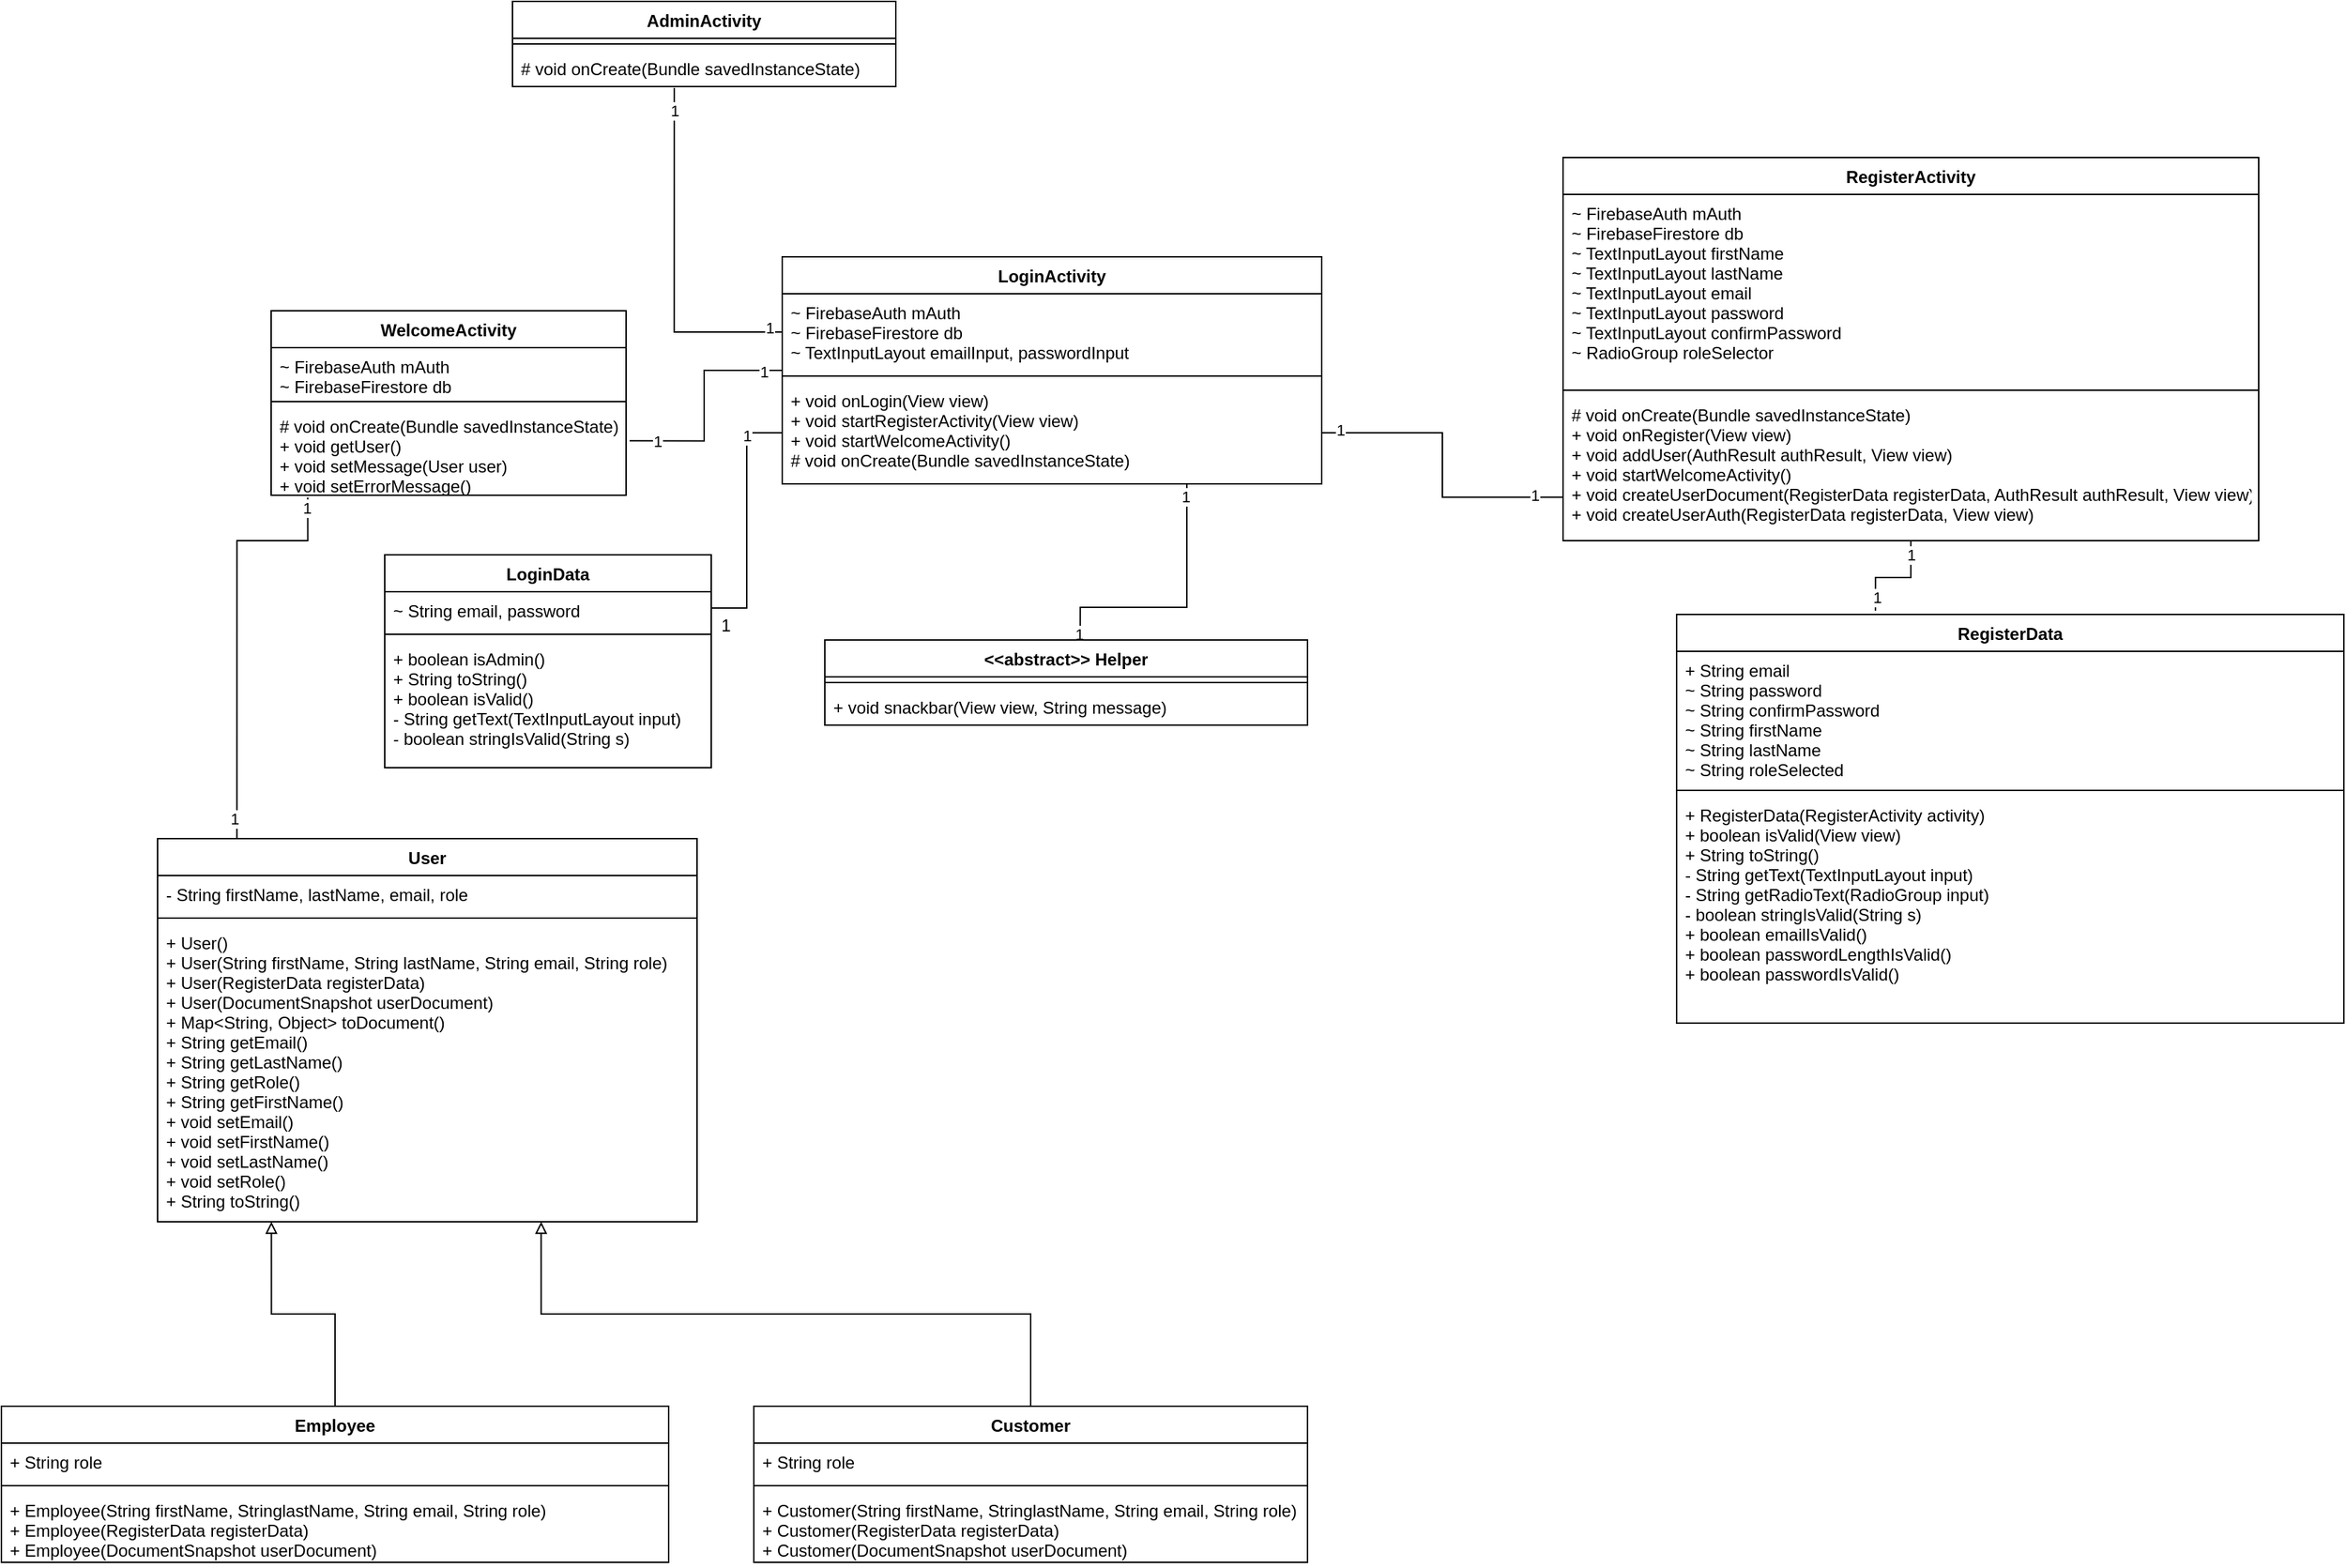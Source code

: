 <mxfile version="13.7.8" type="device"><diagram id="D2HrYbG22YgQxRuIc12b" name="Page-1"><mxGraphModel dx="1185" dy="589" grid="1" gridSize="10" guides="1" tooltips="1" connect="1" arrows="1" fold="1" page="1" pageScale="1" pageWidth="1920" pageHeight="1200" math="0" shadow="0"><root><mxCell id="0"/><mxCell id="1" parent="0"/><mxCell id="XRfNM3cOKz3B6UaUAQm8-4" style="edgeStyle=orthogonalEdgeStyle;rounded=0;orthogonalLoop=1;jettySize=auto;html=1;exitX=1;exitY=0.5;exitDx=0;exitDy=0;entryX=0;entryY=0.7;entryDx=0;entryDy=0;entryPerimeter=0;endArrow=none;endFill=0;" parent="1" source="BWhEAun63Gupic3MjZ6a-29" target="BWhEAun63Gupic3MjZ6a-37" edge="1"><mxGeometry relative="1" as="geometry"/></mxCell><mxCell id="XRfNM3cOKz3B6UaUAQm8-36" value="1" style="edgeLabel;html=1;align=center;verticalAlign=middle;resizable=0;points=[];" parent="XRfNM3cOKz3B6UaUAQm8-4" vertex="1" connectable="0"><mxGeometry x="0.814" y="2" relative="1" as="geometry"><mxPoint as="offset"/></mxGeometry></mxCell><mxCell id="XRfNM3cOKz3B6UaUAQm8-37" value="1" style="edgeLabel;html=1;align=center;verticalAlign=middle;resizable=0;points=[];" parent="XRfNM3cOKz3B6UaUAQm8-4" vertex="1" connectable="0"><mxGeometry x="-0.885" y="2" relative="1" as="geometry"><mxPoint as="offset"/></mxGeometry></mxCell><mxCell id="XRfNM3cOKz3B6UaUAQm8-6" style="edgeStyle=orthogonalEdgeStyle;rounded=0;orthogonalLoop=1;jettySize=auto;html=1;exitX=0;exitY=0.5;exitDx=0;exitDy=0;entryX=0.422;entryY=1.038;entryDx=0;entryDy=0;entryPerimeter=0;endArrow=none;endFill=0;" parent="1" source="BWhEAun63Gupic3MjZ6a-27" target="BWhEAun63Gupic3MjZ6a-17" edge="1"><mxGeometry relative="1" as="geometry"/></mxCell><mxCell id="XRfNM3cOKz3B6UaUAQm8-42" value="1" style="edgeLabel;html=1;align=center;verticalAlign=middle;resizable=0;points=[];" parent="XRfNM3cOKz3B6UaUAQm8-6" vertex="1" connectable="0"><mxGeometry x="0.876" relative="1" as="geometry"><mxPoint as="offset"/></mxGeometry></mxCell><mxCell id="XRfNM3cOKz3B6UaUAQm8-43" value="1" style="edgeLabel;html=1;align=center;verticalAlign=middle;resizable=0;points=[];" parent="XRfNM3cOKz3B6UaUAQm8-6" vertex="1" connectable="0"><mxGeometry x="-0.928" y="-3" relative="1" as="geometry"><mxPoint as="offset"/></mxGeometry></mxCell><mxCell id="XRfNM3cOKz3B6UaUAQm8-23" style="edgeStyle=orthogonalEdgeStyle;rounded=0;orthogonalLoop=1;jettySize=auto;html=1;exitX=0.75;exitY=1;exitDx=0;exitDy=0;entryX=0.529;entryY=0;entryDx=0;entryDy=0;entryPerimeter=0;endArrow=none;endFill=0;" parent="1" source="BWhEAun63Gupic3MjZ6a-26" target="BWhEAun63Gupic3MjZ6a-18" edge="1"><mxGeometry relative="1" as="geometry"><mxPoint x="1040" y="520" as="targetPoint"/><Array as="points"><mxPoint x="855" y="497"/><mxPoint x="1040" y="497"/></Array></mxGeometry></mxCell><mxCell id="GQ5GTohi9CIT8Ik7gsC_-12" value="1" style="edgeLabel;html=1;align=center;verticalAlign=middle;resizable=0;points=[];" vertex="1" connectable="0" parent="XRfNM3cOKz3B6UaUAQm8-23"><mxGeometry x="0.956" y="-1" relative="1" as="geometry"><mxPoint as="offset"/></mxGeometry></mxCell><mxCell id="GQ5GTohi9CIT8Ik7gsC_-41" value="1" style="edgeLabel;html=1;align=center;verticalAlign=middle;resizable=0;points=[];" vertex="1" connectable="0" parent="XRfNM3cOKz3B6UaUAQm8-23"><mxGeometry x="-0.902" y="-1" relative="1" as="geometry"><mxPoint as="offset"/></mxGeometry></mxCell><mxCell id="XRfNM3cOKz3B6UaUAQm8-32" style="edgeStyle=orthogonalEdgeStyle;rounded=0;orthogonalLoop=1;jettySize=auto;html=1;exitX=0.5;exitY=1;exitDx=0;exitDy=0;entryX=0.298;entryY=-0.009;entryDx=0;entryDy=0;entryPerimeter=0;endArrow=none;endFill=0;" parent="1" source="BWhEAun63Gupic3MjZ6a-34" target="XRfNM3cOKz3B6UaUAQm8-10" edge="1"><mxGeometry relative="1" as="geometry"/></mxCell><mxCell id="XRfNM3cOKz3B6UaUAQm8-38" value="1" style="edgeLabel;html=1;align=center;verticalAlign=middle;resizable=0;points=[];" parent="XRfNM3cOKz3B6UaUAQm8-32" vertex="1" connectable="0"><mxGeometry x="0.76" y="1" relative="1" as="geometry"><mxPoint y="-1" as="offset"/></mxGeometry></mxCell><mxCell id="XRfNM3cOKz3B6UaUAQm8-39" value="1" style="edgeLabel;html=1;align=center;verticalAlign=middle;resizable=0;points=[];" parent="XRfNM3cOKz3B6UaUAQm8-32" vertex="1" connectable="0"><mxGeometry x="-0.74" relative="1" as="geometry"><mxPoint as="offset"/></mxGeometry></mxCell><mxCell id="XRfNM3cOKz3B6UaUAQm8-46" style="edgeStyle=orthogonalEdgeStyle;rounded=0;orthogonalLoop=1;jettySize=auto;html=1;exitX=0;exitY=0.5;exitDx=0;exitDy=0;entryX=1;entryY=0.25;entryDx=0;entryDy=0;endArrow=none;endFill=0;" parent="1" source="BWhEAun63Gupic3MjZ6a-29" target="BWhEAun63Gupic3MjZ6a-30" edge="1"><mxGeometry relative="1" as="geometry"/></mxCell><mxCell id="GQ5GTohi9CIT8Ik7gsC_-43" value="1" style="edgeLabel;html=1;align=center;verticalAlign=middle;resizable=0;points=[];" vertex="1" connectable="0" parent="XRfNM3cOKz3B6UaUAQm8-46"><mxGeometry x="-0.712" y="2" relative="1" as="geometry"><mxPoint x="-2" y="2" as="offset"/></mxGeometry></mxCell><mxCell id="BWhEAun63Gupic3MjZ6a-30" value="LoginData" style="swimlane;fontStyle=1;align=center;verticalAlign=top;childLayout=stackLayout;horizontal=1;startSize=26;horizontalStack=0;resizeParent=1;resizeParentMax=0;resizeLast=0;collapsible=1;marginBottom=0;" parent="1" vertex="1"><mxGeometry x="300" y="460" width="230" height="150" as="geometry"/></mxCell><mxCell id="BWhEAun63Gupic3MjZ6a-31" value="~ String email, password" style="text;strokeColor=none;fillColor=none;align=left;verticalAlign=top;spacingLeft=4;spacingRight=4;overflow=hidden;rotatable=0;points=[[0,0.5],[1,0.5]];portConstraint=eastwest;" parent="BWhEAun63Gupic3MjZ6a-30" vertex="1"><mxGeometry y="26" width="230" height="26" as="geometry"/></mxCell><mxCell id="BWhEAun63Gupic3MjZ6a-32" value="" style="line;strokeWidth=1;fillColor=none;align=left;verticalAlign=middle;spacingTop=-1;spacingLeft=3;spacingRight=3;rotatable=0;labelPosition=right;points=[];portConstraint=eastwest;" parent="BWhEAun63Gupic3MjZ6a-30" vertex="1"><mxGeometry y="52" width="230" height="8" as="geometry"/></mxCell><mxCell id="BWhEAun63Gupic3MjZ6a-33" value="+ boolean isAdmin()&#xA;+ String toString()&#xA;+ boolean isValid()&#xA;- String getText(TextInputLayout input)&#xA;- boolean stringIsValid(String s)&#xA;&#xA;" style="text;strokeColor=none;fillColor=none;align=left;verticalAlign=top;spacingLeft=4;spacingRight=4;overflow=hidden;rotatable=0;points=[[0,0.5],[1,0.5]];portConstraint=eastwest;" parent="BWhEAun63Gupic3MjZ6a-30" vertex="1"><mxGeometry y="60" width="230" height="90" as="geometry"/></mxCell><mxCell id="GQ5GTohi9CIT8Ik7gsC_-2" style="edgeStyle=orthogonalEdgeStyle;rounded=0;orthogonalLoop=1;jettySize=auto;html=1;exitX=0;exitY=0.5;exitDx=0;exitDy=0;endArrow=none;endFill=0;entryX=1.01;entryY=0.382;entryDx=0;entryDy=0;entryPerimeter=0;" edge="1" parent="1" source="BWhEAun63Gupic3MjZ6a-26" target="GQ5GTohi9CIT8Ik7gsC_-30"><mxGeometry relative="1" as="geometry"><mxPoint x="359" y="437" as="targetPoint"/></mxGeometry></mxCell><mxCell id="GQ5GTohi9CIT8Ik7gsC_-3" value="1" style="edgeLabel;html=1;align=center;verticalAlign=middle;resizable=0;points=[];" vertex="1" connectable="0" parent="GQ5GTohi9CIT8Ik7gsC_-2"><mxGeometry x="-0.829" y="1" relative="1" as="geometry"><mxPoint as="offset"/></mxGeometry></mxCell><mxCell id="GQ5GTohi9CIT8Ik7gsC_-32" value="1" style="edgeLabel;html=1;align=center;verticalAlign=middle;resizable=0;points=[];" vertex="1" connectable="0" parent="GQ5GTohi9CIT8Ik7gsC_-2"><mxGeometry x="0.748" relative="1" as="geometry"><mxPoint as="offset"/></mxGeometry></mxCell><mxCell id="BWhEAun63Gupic3MjZ6a-14" value="AdminActivity" style="swimlane;fontStyle=1;align=center;verticalAlign=top;childLayout=stackLayout;horizontal=1;startSize=26;horizontalStack=0;resizeParent=1;resizeParentMax=0;resizeLast=0;collapsible=1;marginBottom=0;" parent="1" vertex="1"><mxGeometry x="390" y="70" width="270" height="60" as="geometry"/></mxCell><mxCell id="BWhEAun63Gupic3MjZ6a-16" value="" style="line;strokeWidth=1;fillColor=none;align=left;verticalAlign=middle;spacingTop=-1;spacingLeft=3;spacingRight=3;rotatable=0;labelPosition=right;points=[];portConstraint=eastwest;" parent="BWhEAun63Gupic3MjZ6a-14" vertex="1"><mxGeometry y="26" width="270" height="8" as="geometry"/></mxCell><mxCell id="BWhEAun63Gupic3MjZ6a-17" value="# void onCreate(Bundle savedInstanceState)" style="text;strokeColor=none;fillColor=none;align=left;verticalAlign=top;spacingLeft=4;spacingRight=4;overflow=hidden;rotatable=0;points=[[0,0.5],[1,0.5]];portConstraint=eastwest;" parent="BWhEAun63Gupic3MjZ6a-14" vertex="1"><mxGeometry y="34" width="270" height="26" as="geometry"/></mxCell><mxCell id="XRfNM3cOKz3B6UaUAQm8-15" value="User" style="swimlane;fontStyle=1;align=center;verticalAlign=top;childLayout=stackLayout;horizontal=1;startSize=26;horizontalStack=0;resizeParent=1;resizeParentMax=0;resizeLast=0;collapsible=1;marginBottom=0;" parent="1" vertex="1"><mxGeometry x="140" y="660" width="380" height="270" as="geometry"/></mxCell><mxCell id="XRfNM3cOKz3B6UaUAQm8-16" value="- String firstName, lastName, email, role" style="text;strokeColor=none;fillColor=none;align=left;verticalAlign=top;spacingLeft=4;spacingRight=4;overflow=hidden;rotatable=0;points=[[0,0.5],[1,0.5]];portConstraint=eastwest;" parent="XRfNM3cOKz3B6UaUAQm8-15" vertex="1"><mxGeometry y="26" width="380" height="26" as="geometry"/></mxCell><mxCell id="XRfNM3cOKz3B6UaUAQm8-17" value="" style="line;strokeWidth=1;fillColor=none;align=left;verticalAlign=middle;spacingTop=-1;spacingLeft=3;spacingRight=3;rotatable=0;labelPosition=right;points=[];portConstraint=eastwest;" parent="XRfNM3cOKz3B6UaUAQm8-15" vertex="1"><mxGeometry y="52" width="380" height="8" as="geometry"/></mxCell><mxCell id="XRfNM3cOKz3B6UaUAQm8-18" value="+ User()&#xA;+ User(String firstName, String lastName, String email, String role)&#xA;+ User(RegisterData registerData)&#xA;+ User(DocumentSnapshot userDocument)&#xA;+ Map&lt;String, Object&gt; toDocument()&#xA;+ String getEmail()&#xA;+ String getLastName()&#xA;+ String getRole()&#xA;+ String getFirstName()&#xA;+ void setEmail()&#xA;+ void setFirstName()&#xA;+ void setLastName() &#xA;+ void setRole()&#xA;+ String toString()&#xA;&#xA;" style="text;strokeColor=none;fillColor=none;align=left;verticalAlign=top;spacingLeft=4;spacingRight=4;overflow=hidden;rotatable=0;points=[[0,0.5],[1,0.5]];portConstraint=eastwest;" parent="XRfNM3cOKz3B6UaUAQm8-15" vertex="1"><mxGeometry y="60" width="380" height="210" as="geometry"/></mxCell><mxCell id="BWhEAun63Gupic3MjZ6a-34" value="RegisterActivity&#xA;" style="swimlane;fontStyle=1;align=center;verticalAlign=top;childLayout=stackLayout;horizontal=1;startSize=26;horizontalStack=0;resizeParent=1;resizeParentMax=0;resizeLast=0;collapsible=1;marginBottom=0;" parent="1" vertex="1"><mxGeometry x="1130" y="180" width="490" height="270" as="geometry"/></mxCell><mxCell id="BWhEAun63Gupic3MjZ6a-35" value="~ FirebaseAuth mAuth&#xA;~ FirebaseFirestore db&#xA;~ TextInputLayout firstName&#xA;~ TextInputLayout lastName&#xA;~ TextInputLayout email&#xA;~ TextInputLayout password&#xA;~ TextInputLayout confirmPassword&#xA;~ RadioGroup roleSelector&#xA;&#xA;" style="text;strokeColor=none;fillColor=none;align=left;verticalAlign=top;spacingLeft=4;spacingRight=4;overflow=hidden;rotatable=0;points=[[0,0.5],[1,0.5]];portConstraint=eastwest;" parent="BWhEAun63Gupic3MjZ6a-34" vertex="1"><mxGeometry y="26" width="490" height="134" as="geometry"/></mxCell><mxCell id="BWhEAun63Gupic3MjZ6a-36" value="" style="line;strokeWidth=1;fillColor=none;align=left;verticalAlign=middle;spacingTop=-1;spacingLeft=3;spacingRight=3;rotatable=0;labelPosition=right;points=[];portConstraint=eastwest;" parent="BWhEAun63Gupic3MjZ6a-34" vertex="1"><mxGeometry y="160" width="490" height="8" as="geometry"/></mxCell><mxCell id="BWhEAun63Gupic3MjZ6a-37" value="# void onCreate(Bundle savedInstanceState)&#xA;+ void onRegister(View view)&#xA;+ void addUser(AuthResult authResult, View view)&#xA;+ void startWelcomeActivity()&#xA;+ void createUserDocument(RegisterData registerData, AuthResult authResult, View view)&#xA;+ void createUserAuth(RegisterData registerData, View view)&#xA;&#xA;" style="text;strokeColor=none;fillColor=none;align=left;verticalAlign=top;spacingLeft=4;spacingRight=4;overflow=hidden;rotatable=0;points=[[0,0.5],[1,0.5]];portConstraint=eastwest;" parent="BWhEAun63Gupic3MjZ6a-34" vertex="1"><mxGeometry y="168" width="490" height="102" as="geometry"/></mxCell><mxCell id="GQ5GTohi9CIT8Ik7gsC_-5" value="1" style="text;html=1;align=center;verticalAlign=middle;resizable=0;points=[];autosize=1;" vertex="1" parent="1"><mxGeometry x="530" y="500" width="20" height="20" as="geometry"/></mxCell><mxCell id="GQ5GTohi9CIT8Ik7gsC_-9" style="edgeStyle=orthogonalEdgeStyle;rounded=0;orthogonalLoop=1;jettySize=auto;html=1;exitX=0.103;exitY=1.027;exitDx=0;exitDy=0;entryX=0.147;entryY=-0.001;entryDx=0;entryDy=0;entryPerimeter=0;endArrow=none;endFill=0;exitPerimeter=0;" edge="1" parent="1" source="GQ5GTohi9CIT8Ik7gsC_-30" target="XRfNM3cOKz3B6UaUAQm8-15"><mxGeometry relative="1" as="geometry"><mxPoint x="230" y="413" as="sourcePoint"/><Array as="points"><mxPoint x="246" y="450"/><mxPoint x="196" y="450"/></Array></mxGeometry></mxCell><mxCell id="GQ5GTohi9CIT8Ik7gsC_-10" value="1" style="edgeLabel;html=1;align=center;verticalAlign=middle;resizable=0;points=[];" vertex="1" connectable="0" parent="GQ5GTohi9CIT8Ik7gsC_-9"><mxGeometry x="-0.953" y="-1" relative="1" as="geometry"><mxPoint as="offset"/></mxGeometry></mxCell><mxCell id="GQ5GTohi9CIT8Ik7gsC_-11" value="1" style="edgeLabel;html=1;align=center;verticalAlign=middle;resizable=0;points=[];" vertex="1" connectable="0" parent="GQ5GTohi9CIT8Ik7gsC_-9"><mxGeometry x="0.902" y="-2" relative="1" as="geometry"><mxPoint as="offset"/></mxGeometry></mxCell><mxCell id="GQ5GTohi9CIT8Ik7gsC_-23" style="edgeStyle=orthogonalEdgeStyle;rounded=0;orthogonalLoop=1;jettySize=auto;html=1;exitX=0.5;exitY=0;exitDx=0;exitDy=0;entryX=0.711;entryY=1;entryDx=0;entryDy=0;entryPerimeter=0;endArrow=block;endFill=0;" edge="1" parent="1" source="GQ5GTohi9CIT8Ik7gsC_-14" target="XRfNM3cOKz3B6UaUAQm8-18"><mxGeometry relative="1" as="geometry"/></mxCell><mxCell id="GQ5GTohi9CIT8Ik7gsC_-22" style="edgeStyle=orthogonalEdgeStyle;rounded=0;orthogonalLoop=1;jettySize=auto;html=1;entryX=0.211;entryY=1;entryDx=0;entryDy=0;entryPerimeter=0;endArrow=block;endFill=0;" edge="1" parent="1" source="GQ5GTohi9CIT8Ik7gsC_-18" target="XRfNM3cOKz3B6UaUAQm8-18"><mxGeometry relative="1" as="geometry"/></mxCell><mxCell id="GQ5GTohi9CIT8Ik7gsC_-27" value="WelcomeActivity" style="swimlane;fontStyle=1;align=center;verticalAlign=top;childLayout=stackLayout;horizontal=1;startSize=26;horizontalStack=0;resizeParent=1;resizeParentMax=0;resizeLast=0;collapsible=1;marginBottom=0;" vertex="1" parent="1"><mxGeometry x="220" y="288" width="250" height="130" as="geometry"/></mxCell><mxCell id="GQ5GTohi9CIT8Ik7gsC_-28" value="~ FirebaseAuth mAuth&#xA;~ FirebaseFirestore db" style="text;strokeColor=none;fillColor=none;align=left;verticalAlign=top;spacingLeft=4;spacingRight=4;overflow=hidden;rotatable=0;points=[[0,0.5],[1,0.5]];portConstraint=eastwest;" vertex="1" parent="GQ5GTohi9CIT8Ik7gsC_-27"><mxGeometry y="26" width="250" height="34" as="geometry"/></mxCell><mxCell id="GQ5GTohi9CIT8Ik7gsC_-29" value="" style="line;strokeWidth=1;fillColor=none;align=left;verticalAlign=middle;spacingTop=-1;spacingLeft=3;spacingRight=3;rotatable=0;labelPosition=right;points=[];portConstraint=eastwest;" vertex="1" parent="GQ5GTohi9CIT8Ik7gsC_-27"><mxGeometry y="60" width="250" height="8" as="geometry"/></mxCell><mxCell id="GQ5GTohi9CIT8Ik7gsC_-30" value="# void onCreate(Bundle savedInstanceState)&#xA;+ void getUser()&#xA;+ void setMessage(User user)&#xA;+ void setErrorMessage()&#xA;" style="text;strokeColor=none;fillColor=none;align=left;verticalAlign=top;spacingLeft=4;spacingRight=4;overflow=hidden;rotatable=0;points=[[0,0.5],[1,0.5]];portConstraint=eastwest;" vertex="1" parent="GQ5GTohi9CIT8Ik7gsC_-27"><mxGeometry y="68" width="250" height="62" as="geometry"/></mxCell><mxCell id="BWhEAun63Gupic3MjZ6a-26" value="LoginActivity" style="swimlane;fontStyle=1;align=center;verticalAlign=top;childLayout=stackLayout;horizontal=1;startSize=26;horizontalStack=0;resizeParent=1;resizeParentMax=0;resizeLast=0;collapsible=1;marginBottom=0;" parent="1" vertex="1"><mxGeometry x="580" y="250" width="380" height="160" as="geometry"/></mxCell><mxCell id="BWhEAun63Gupic3MjZ6a-27" value="~ FirebaseAuth mAuth&#xA;~ FirebaseFirestore db&#xA;~ TextInputLayout emailInput, passwordInput&#xA;&#xA;&#xA;" style="text;strokeColor=none;fillColor=none;align=left;verticalAlign=top;spacingLeft=4;spacingRight=4;overflow=hidden;rotatable=0;points=[[0,0.5],[1,0.5]];portConstraint=eastwest;" parent="BWhEAun63Gupic3MjZ6a-26" vertex="1"><mxGeometry y="26" width="380" height="54" as="geometry"/></mxCell><mxCell id="BWhEAun63Gupic3MjZ6a-28" value="" style="line;strokeWidth=1;fillColor=none;align=left;verticalAlign=middle;spacingTop=-1;spacingLeft=3;spacingRight=3;rotatable=0;labelPosition=right;points=[];portConstraint=eastwest;" parent="BWhEAun63Gupic3MjZ6a-26" vertex="1"><mxGeometry y="80" width="380" height="8" as="geometry"/></mxCell><mxCell id="BWhEAun63Gupic3MjZ6a-29" value="+ void onLogin(View view)&#xA;+ void startRegisterActivity(View view)&#xA;+ void startWelcomeActivity()&#xA;# void onCreate(Bundle savedInstanceState)&#xA;&#xA;" style="text;strokeColor=none;fillColor=none;align=left;verticalAlign=top;spacingLeft=4;spacingRight=4;overflow=hidden;rotatable=0;points=[[0,0.5],[1,0.5]];portConstraint=eastwest;" parent="BWhEAun63Gupic3MjZ6a-26" vertex="1"><mxGeometry y="88" width="380" height="72" as="geometry"/></mxCell><mxCell id="GQ5GTohi9CIT8Ik7gsC_-18" value="Employee" style="swimlane;fontStyle=1;align=center;verticalAlign=top;childLayout=stackLayout;horizontal=1;startSize=26;horizontalStack=0;resizeParent=1;resizeParentMax=0;resizeLast=0;collapsible=1;marginBottom=0;" vertex="1" parent="1"><mxGeometry x="30" y="1060" width="470" height="110" as="geometry"/></mxCell><mxCell id="GQ5GTohi9CIT8Ik7gsC_-19" value="+ String role" style="text;strokeColor=none;fillColor=none;align=left;verticalAlign=top;spacingLeft=4;spacingRight=4;overflow=hidden;rotatable=0;points=[[0,0.5],[1,0.5]];portConstraint=eastwest;" vertex="1" parent="GQ5GTohi9CIT8Ik7gsC_-18"><mxGeometry y="26" width="470" height="26" as="geometry"/></mxCell><mxCell id="GQ5GTohi9CIT8Ik7gsC_-20" value="" style="line;strokeWidth=1;fillColor=none;align=left;verticalAlign=middle;spacingTop=-1;spacingLeft=3;spacingRight=3;rotatable=0;labelPosition=right;points=[];portConstraint=eastwest;" vertex="1" parent="GQ5GTohi9CIT8Ik7gsC_-18"><mxGeometry y="52" width="470" height="8" as="geometry"/></mxCell><mxCell id="GQ5GTohi9CIT8Ik7gsC_-21" value="+ Employee(String firstName, StringlastName, String email, String role)&#xA;+ Employee(RegisterData registerData)&#xA;+ Employee(DocumentSnapshot userDocument)&#xA;&#xA;" style="text;strokeColor=none;fillColor=none;align=left;verticalAlign=top;spacingLeft=4;spacingRight=4;overflow=hidden;rotatable=0;points=[[0,0.5],[1,0.5]];portConstraint=eastwest;" vertex="1" parent="GQ5GTohi9CIT8Ik7gsC_-18"><mxGeometry y="60" width="470" height="50" as="geometry"/></mxCell><mxCell id="GQ5GTohi9CIT8Ik7gsC_-14" value="Customer" style="swimlane;fontStyle=1;align=center;verticalAlign=top;childLayout=stackLayout;horizontal=1;startSize=26;horizontalStack=0;resizeParent=1;resizeParentMax=0;resizeLast=0;collapsible=1;marginBottom=0;" vertex="1" parent="1"><mxGeometry x="560" y="1060" width="390" height="110" as="geometry"/></mxCell><mxCell id="GQ5GTohi9CIT8Ik7gsC_-15" value="+ String role" style="text;strokeColor=none;fillColor=none;align=left;verticalAlign=top;spacingLeft=4;spacingRight=4;overflow=hidden;rotatable=0;points=[[0,0.5],[1,0.5]];portConstraint=eastwest;" vertex="1" parent="GQ5GTohi9CIT8Ik7gsC_-14"><mxGeometry y="26" width="390" height="26" as="geometry"/></mxCell><mxCell id="GQ5GTohi9CIT8Ik7gsC_-16" value="" style="line;strokeWidth=1;fillColor=none;align=left;verticalAlign=middle;spacingTop=-1;spacingLeft=3;spacingRight=3;rotatable=0;labelPosition=right;points=[];portConstraint=eastwest;" vertex="1" parent="GQ5GTohi9CIT8Ik7gsC_-14"><mxGeometry y="52" width="390" height="8" as="geometry"/></mxCell><mxCell id="GQ5GTohi9CIT8Ik7gsC_-17" value="+ Customer(String firstName, StringlastName, String email, String role)&#xA;+ Customer(RegisterData registerData)&#xA;+ Customer(DocumentSnapshot userDocument)&#xA;&#xA;&#xA;&#xA;" style="text;strokeColor=none;fillColor=none;align=left;verticalAlign=top;spacingLeft=4;spacingRight=4;overflow=hidden;rotatable=0;points=[[0,0.5],[1,0.5]];portConstraint=eastwest;" vertex="1" parent="GQ5GTohi9CIT8Ik7gsC_-14"><mxGeometry y="60" width="390" height="50" as="geometry"/></mxCell><mxCell id="XRfNM3cOKz3B6UaUAQm8-10" value="RegisterData" style="swimlane;fontStyle=1;align=center;verticalAlign=top;childLayout=stackLayout;horizontal=1;startSize=26;horizontalStack=0;resizeParent=1;resizeParentMax=0;resizeLast=0;collapsible=1;marginBottom=0;" parent="1" vertex="1"><mxGeometry x="1210" y="502" width="470" height="288" as="geometry"/></mxCell><mxCell id="XRfNM3cOKz3B6UaUAQm8-11" value="+ String email&#xA;~ String password&#xA;~ String confirmPassword &#xA;~ String firstName &#xA;~ String lastName &#xA;~ String roleSelected" style="text;strokeColor=none;fillColor=none;align=left;verticalAlign=top;spacingLeft=4;spacingRight=4;overflow=hidden;rotatable=0;points=[[0,0.5],[1,0.5]];portConstraint=eastwest;" parent="XRfNM3cOKz3B6UaUAQm8-10" vertex="1"><mxGeometry y="26" width="470" height="94" as="geometry"/></mxCell><mxCell id="XRfNM3cOKz3B6UaUAQm8-12" value="" style="line;strokeWidth=1;fillColor=none;align=left;verticalAlign=middle;spacingTop=-1;spacingLeft=3;spacingRight=3;rotatable=0;labelPosition=right;points=[];portConstraint=eastwest;" parent="XRfNM3cOKz3B6UaUAQm8-10" vertex="1"><mxGeometry y="120" width="470" height="8" as="geometry"/></mxCell><mxCell id="XRfNM3cOKz3B6UaUAQm8-13" value="+ RegisterData(RegisterActivity activity) &#xA;+ boolean isValid(View view)&#xA;+ String toString()&#xA;- String getText(TextInputLayout input)&#xA;- String getRadioText(RadioGroup input)&#xA;- boolean stringIsValid(String s)&#xA;+ boolean emailIsValid()&#xA;+ boolean passwordLengthIsValid()&#xA;+ boolean passwordIsValid()&#xA;&#xA;" style="text;strokeColor=none;fillColor=none;align=left;verticalAlign=top;spacingLeft=4;spacingRight=4;overflow=hidden;rotatable=0;points=[[0,0.5],[1,0.5]];portConstraint=eastwest;" parent="XRfNM3cOKz3B6UaUAQm8-10" vertex="1"><mxGeometry y="128" width="470" height="160" as="geometry"/></mxCell><mxCell id="BWhEAun63Gupic3MjZ6a-18" value="&lt;&lt;abstract&gt;&gt; Helper&#xA;" style="swimlane;fontStyle=1;align=center;verticalAlign=top;childLayout=stackLayout;horizontal=1;startSize=26;horizontalStack=0;resizeParent=1;resizeParentMax=0;resizeLast=0;collapsible=1;marginBottom=0;" parent="1" vertex="1"><mxGeometry x="610" y="520" width="340" height="60" as="geometry"/></mxCell><mxCell id="BWhEAun63Gupic3MjZ6a-20" value="" style="line;strokeWidth=1;fillColor=none;align=left;verticalAlign=middle;spacingTop=-1;spacingLeft=3;spacingRight=3;rotatable=0;labelPosition=right;points=[];portConstraint=eastwest;" parent="BWhEAun63Gupic3MjZ6a-18" vertex="1"><mxGeometry y="26" width="340" height="8" as="geometry"/></mxCell><mxCell id="BWhEAun63Gupic3MjZ6a-21" value="+ void snackbar(View view, String message)" style="text;strokeColor=none;fillColor=none;align=left;verticalAlign=top;spacingLeft=4;spacingRight=4;overflow=hidden;rotatable=0;points=[[0,0.5],[1,0.5]];portConstraint=eastwest;" parent="BWhEAun63Gupic3MjZ6a-18" vertex="1"><mxGeometry y="34" width="340" height="26" as="geometry"/></mxCell></root></mxGraphModel></diagram></mxfile>